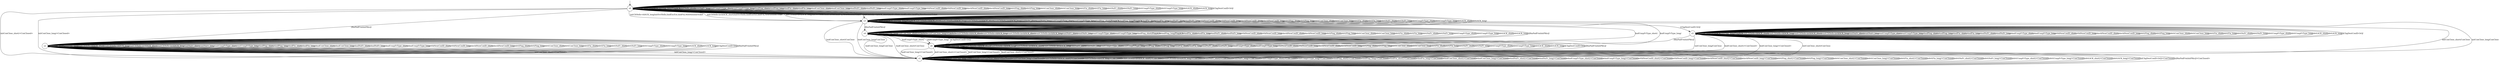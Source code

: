 digraph g {

s0 [shape="circle" label="s0"];
s1 [shape="circle" label="s1"];
s2 [shape="circle" label="s2"];
s3 [shape="circle" label="s3"];
s4 [shape="circle" label="s4"];
s5 [shape="circle" label="s5"];
s6 [shape="circle" label="s6"];
s0 -> s0 [label="initPing_short/PingACK "];
s0 -> s0 [label="initPing_long/PingACK "];
s0 -> s1 [label="initConClose_short/<ConClosed> "];
s0 -> s1 [label="initConClose_long/<ConClosed> "];
s0 -> s3 [label="initCltHello-vldACK_short/initSvrHello,hndEncExt,hndFin,NewSessionTicket "];
s0 -> s3 [label="initCltHello-vldACK_long/initSvrHello,hndEncExt,hndFin,NewSessionTicket "];
s0 -> s3 [label="initCltHello-invldACK_short/initSvrHello,hndEncExt,hndFin,NewSessionTicket "];
s0 -> s3 [label="initCltHello-invldACK_long/initSvrHello,hndEncExt,hndFin,NewSessionTicket "];
s0 -> s0 [label="initNoFr_short/ "];
s0 -> s0 [label="initNoFr_long/ "];
s0 -> s0 [label="initUnxpFrType_short/ "];
s0 -> s0 [label="initUnxpFrType_long/ "];
s0 -> s0 [label="hndPing_short/ "];
s0 -> s0 [label="hndPing_long/ "];
s0 -> s0 [label="hndFin_short/ "];
s0 -> s0 [label="hndFin_long/ "];
s0 -> s0 [label="hndConClose_short/ "];
s0 -> s0 [label="hndConClose_long/ "];
s0 -> s0 [label="hndNoFr_short/ "];
s0 -> s0 [label="hndNoFr_long/ "];
s0 -> s0 [label="hndUnxpFrType_short/ "];
s0 -> s0 [label="hndUnxpFrType_long/ "];
s0 -> s0 [label="VldNewConID_short/ "];
s0 -> s0 [label="VldNewConID_long/ "];
s0 -> s0 [label="InvldNewConID_short/ "];
s0 -> s0 [label="InvldNewConID_long/ "];
s0 -> s0 [label="0rttPing_short/ "];
s0 -> s0 [label="0rttPing_long/ "];
s0 -> s0 [label="0rttConClose_short/ "];
s0 -> s0 [label="0rttConClose_long/ "];
s0 -> s0 [label="0rttFin_short/ "];
s0 -> s0 [label="0rttFin_long/ "];
s0 -> s0 [label="0rttNoFr_short/ "];
s0 -> s0 [label="0rttNoFr_long/ "];
s0 -> s0 [label="0rttUnxpFrType_short/ "];
s0 -> s0 [label="0rttUnxpFrType_long/ "];
s0 -> s0 [label="0rttACK_short/ "];
s0 -> s0 [label="0rttACK_long/ "];
s0 -> s0 [label="[ChgDestConID-Ori]/ "];
s0 -> s2 [label="[RmPadFrmInitPkts]/ "];
s1 -> s1 [label="initPing_short/<ConClosed> "];
s1 -> s1 [label="initPing_long/<ConClosed> "];
s1 -> s1 [label="initConClose_short/<ConClosed> "];
s1 -> s1 [label="initConClose_long/<ConClosed> "];
s1 -> s1 [label="initCltHello-vldACK_short/<ConClosed> "];
s1 -> s1 [label="initCltHello-vldACK_long/<ConClosed> "];
s1 -> s1 [label="initCltHello-invldACK_short/<ConClosed> "];
s1 -> s1 [label="initCltHello-invldACK_long/<ConClosed> "];
s1 -> s1 [label="initNoFr_short/<ConClosed> "];
s1 -> s1 [label="initNoFr_long/<ConClosed> "];
s1 -> s1 [label="initUnxpFrType_short/<ConClosed> "];
s1 -> s1 [label="initUnxpFrType_long/<ConClosed> "];
s1 -> s1 [label="hndPing_short/<ConClosed> "];
s1 -> s1 [label="hndPing_long/<ConClosed> "];
s1 -> s1 [label="hndFin_short/<ConClosed> "];
s1 -> s1 [label="hndFin_long/<ConClosed> "];
s1 -> s1 [label="hndConClose_short/<ConClosed> "];
s1 -> s1 [label="hndConClose_long/<ConClosed> "];
s1 -> s1 [label="hndNoFr_short/<ConClosed> "];
s1 -> s1 [label="hndNoFr_long/<ConClosed> "];
s1 -> s1 [label="hndUnxpFrType_short/<ConClosed> "];
s1 -> s1 [label="hndUnxpFrType_long/<ConClosed> "];
s1 -> s1 [label="VldNewConID_short/<ConClosed> "];
s1 -> s1 [label="VldNewConID_long/<ConClosed> "];
s1 -> s1 [label="InvldNewConID_short/<ConClosed> "];
s1 -> s1 [label="InvldNewConID_long/<ConClosed> "];
s1 -> s1 [label="0rttPing_short/<ConClosed> "];
s1 -> s1 [label="0rttPing_long/<ConClosed> "];
s1 -> s1 [label="0rttConClose_short/<ConClosed> "];
s1 -> s1 [label="0rttConClose_long/<ConClosed> "];
s1 -> s1 [label="0rttFin_short/<ConClosed> "];
s1 -> s1 [label="0rttFin_long/<ConClosed> "];
s1 -> s1 [label="0rttNoFr_short/<ConClosed> "];
s1 -> s1 [label="0rttNoFr_long/<ConClosed> "];
s1 -> s1 [label="0rttUnxpFrType_short/<ConClosed> "];
s1 -> s1 [label="0rttUnxpFrType_long/<ConClosed> "];
s1 -> s1 [label="0rttACK_short/<ConClosed> "];
s1 -> s1 [label="0rttACK_long/<ConClosed> "];
s1 -> s1 [label="[ChgDestConID-Ori]/<ConClosed> "];
s1 -> s1 [label="[RmPadFrmInitPkts]/<ConClosed> "];
s2 -> s2 [label="initPing_short/ "];
s2 -> s2 [label="initPing_long/ "];
s2 -> s1 [label="initConClose_short/<ConClosed> "];
s2 -> s1 [label="initConClose_long/<ConClosed> "];
s2 -> s2 [label="initCltHello-vldACK_short/ "];
s2 -> s2 [label="initCltHello-vldACK_long/ "];
s2 -> s2 [label="initCltHello-invldACK_short/ "];
s2 -> s2 [label="initCltHello-invldACK_long/ "];
s2 -> s2 [label="initNoFr_short/ "];
s2 -> s2 [label="initNoFr_long/ "];
s2 -> s2 [label="initUnxpFrType_short/ "];
s2 -> s2 [label="initUnxpFrType_long/ "];
s2 -> s2 [label="hndPing_short/ "];
s2 -> s2 [label="hndPing_long/ "];
s2 -> s2 [label="hndFin_short/ "];
s2 -> s2 [label="hndFin_long/ "];
s2 -> s2 [label="hndConClose_short/ "];
s2 -> s2 [label="hndConClose_long/ "];
s2 -> s2 [label="hndNoFr_short/ "];
s2 -> s2 [label="hndNoFr_long/ "];
s2 -> s2 [label="hndUnxpFrType_short/ "];
s2 -> s2 [label="hndUnxpFrType_long/ "];
s2 -> s2 [label="VldNewConID_short/ "];
s2 -> s2 [label="VldNewConID_long/ "];
s2 -> s2 [label="InvldNewConID_short/ "];
s2 -> s2 [label="InvldNewConID_long/ "];
s2 -> s2 [label="0rttPing_short/ "];
s2 -> s2 [label="0rttPing_long/ "];
s2 -> s2 [label="0rttConClose_short/ "];
s2 -> s2 [label="0rttConClose_long/ "];
s2 -> s2 [label="0rttFin_short/ "];
s2 -> s2 [label="0rttFin_long/ "];
s2 -> s2 [label="0rttNoFr_short/ "];
s2 -> s2 [label="0rttNoFr_long/ "];
s2 -> s2 [label="0rttUnxpFrType_short/ "];
s2 -> s2 [label="0rttUnxpFrType_long/ "];
s2 -> s2 [label="0rttACK_short/ "];
s2 -> s2 [label="0rttACK_long/ "];
s2 -> s2 [label="[ChgDestConID-Ori]/ "];
s2 -> s2 [label="[RmPadFrmInitPkts]/ "];
s3 -> s3 [label="initPing_short/PingACK "];
s3 -> s3 [label="initPing_long/PingACK "];
s3 -> s1 [label="initConClose_short/ConClose "];
s3 -> s1 [label="initConClose_long/ConClose "];
s3 -> s3 [label="initCltHello-vldACK_short/ "];
s3 -> s3 [label="initCltHello-vldACK_long/ "];
s3 -> s3 [label="initCltHello-invldACK_short/ "];
s3 -> s3 [label="initCltHello-invldACK_long/ "];
s3 -> s3 [label="initNoFr_short/ "];
s3 -> s3 [label="initNoFr_long/ "];
s3 -> s3 [label="initUnxpFrType_short/ "];
s3 -> s3 [label="initUnxpFrType_long/ "];
s3 -> s3 [label="hndPing_short/PingACK "];
s3 -> s3 [label="hndPing_long/PingACK "];
s3 -> s3 [label="hndFin_short/ "];
s3 -> s3 [label="hndFin_long/ "];
s3 -> s1 [label="hndConClose_short/ConClose "];
s3 -> s1 [label="hndConClose_long/ConClose "];
s3 -> s3 [label="hndNoFr_short/ "];
s3 -> s3 [label="hndNoFr_long/ "];
s3 -> s6 [label="hndUnxpFrType_short/ "];
s3 -> s6 [label="hndUnxpFrType_long/ "];
s3 -> s3 [label="VldNewConID_short/ "];
s3 -> s3 [label="VldNewConID_long/ "];
s3 -> s3 [label="InvldNewConID_short/ "];
s3 -> s3 [label="InvldNewConID_long/ "];
s3 -> s3 [label="0rttPing_short/ "];
s3 -> s3 [label="0rttPing_long/ "];
s3 -> s3 [label="0rttConClose_short/ "];
s3 -> s3 [label="0rttConClose_long/ "];
s3 -> s3 [label="0rttFin_short/ "];
s3 -> s3 [label="0rttFin_long/ "];
s3 -> s3 [label="0rttNoFr_short/ "];
s3 -> s3 [label="0rttNoFr_long/ "];
s3 -> s3 [label="0rttUnxpFrType_short/ "];
s3 -> s3 [label="0rttUnxpFrType_long/ "];
s3 -> s3 [label="0rttACK_short/ "];
s3 -> s3 [label="0rttACK_long/ "];
s3 -> s5 [label="[ChgDestConID-Ori]/ "];
s3 -> s4 [label="[RmPadFrmInitPkts]/ "];
s4 -> s4 [label="initPing_short/ "];
s4 -> s4 [label="initPing_long/ "];
s4 -> s4 [label="initConClose_short/<ConAct> "];
s4 -> s4 [label="initConClose_long/<ConAct> "];
s4 -> s4 [label="initCltHello-vldACK_short/ "];
s4 -> s4 [label="initCltHello-vldACK_long/ "];
s4 -> s4 [label="initCltHello-invldACK_short/ "];
s4 -> s4 [label="initCltHello-invldACK_long/ "];
s4 -> s4 [label="initNoFr_short/ "];
s4 -> s4 [label="initNoFr_long/ "];
s4 -> s4 [label="initUnxpFrType_short/ "];
s4 -> s4 [label="initUnxpFrType_long/ "];
s4 -> s4 [label="hndPing_short/PingACK "];
s4 -> s4 [label="hndPing_long/PingACK "];
s4 -> s4 [label="hndFin_short/ "];
s4 -> s4 [label="hndFin_long/ "];
s4 -> s1 [label="hndConClose_short/ConClose "];
s4 -> s1 [label="hndConClose_long/ConClose "];
s4 -> s4 [label="hndNoFr_short/ "];
s4 -> s4 [label="hndNoFr_long/ "];
s4 -> s6 [label="hndUnxpFrType_short/ "];
s4 -> s6 [label="hndUnxpFrType_long/ "];
s4 -> s4 [label="VldNewConID_short/ "];
s4 -> s4 [label="VldNewConID_long/ "];
s4 -> s4 [label="InvldNewConID_short/ "];
s4 -> s4 [label="InvldNewConID_long/ "];
s4 -> s4 [label="0rttPing_short/ "];
s4 -> s4 [label="0rttPing_long/ "];
s4 -> s4 [label="0rttConClose_short/ "];
s4 -> s4 [label="0rttConClose_long/ "];
s4 -> s4 [label="0rttFin_short/ "];
s4 -> s4 [label="0rttFin_long/ "];
s4 -> s4 [label="0rttNoFr_short/ "];
s4 -> s4 [label="0rttNoFr_long/ "];
s4 -> s4 [label="0rttUnxpFrType_short/ "];
s4 -> s4 [label="0rttUnxpFrType_long/ "];
s4 -> s4 [label="0rttACK_short/ "];
s4 -> s4 [label="0rttACK_long/ "];
s4 -> s6 [label="[ChgDestConID-Ori]/ "];
s4 -> s4 [label="[RmPadFrmInitPkts]/ "];
s5 -> s5 [label="initPing_short/PingACK "];
s5 -> s5 [label="initPing_long/PingACK "];
s5 -> s1 [label="initConClose_short/ConClose "];
s5 -> s1 [label="initConClose_long/ConClose "];
s5 -> s5 [label="initCltHello-vldACK_short/ "];
s5 -> s5 [label="initCltHello-vldACK_long/ "];
s5 -> s5 [label="initCltHello-invldACK_short/ "];
s5 -> s5 [label="initCltHello-invldACK_long/ "];
s5 -> s5 [label="initNoFr_short/ "];
s5 -> s5 [label="initNoFr_long/ "];
s5 -> s5 [label="initUnxpFrType_short/ "];
s5 -> s5 [label="initUnxpFrType_long/ "];
s5 -> s5 [label="hndPing_short/ "];
s5 -> s5 [label="hndPing_long/ "];
s5 -> s5 [label="hndFin_short/ "];
s5 -> s5 [label="hndFin_long/ "];
s5 -> s1 [label="hndConClose_short/<ConClosed> "];
s5 -> s1 [label="hndConClose_long/<ConClosed> "];
s5 -> s5 [label="hndNoFr_short/ "];
s5 -> s5 [label="hndNoFr_long/ "];
s5 -> s5 [label="hndUnxpFrType_short/ "];
s5 -> s5 [label="hndUnxpFrType_long/ "];
s5 -> s5 [label="VldNewConID_short/ "];
s5 -> s5 [label="VldNewConID_long/ "];
s5 -> s5 [label="InvldNewConID_short/ "];
s5 -> s5 [label="InvldNewConID_long/ "];
s5 -> s5 [label="0rttPing_short/ "];
s5 -> s5 [label="0rttPing_long/ "];
s5 -> s5 [label="0rttConClose_short/ "];
s5 -> s5 [label="0rttConClose_long/ "];
s5 -> s5 [label="0rttFin_short/ "];
s5 -> s5 [label="0rttFin_long/ "];
s5 -> s5 [label="0rttNoFr_short/ "];
s5 -> s5 [label="0rttNoFr_long/ "];
s5 -> s5 [label="0rttUnxpFrType_short/ "];
s5 -> s5 [label="0rttUnxpFrType_long/ "];
s5 -> s5 [label="0rttACK_short/ "];
s5 -> s5 [label="0rttACK_long/ "];
s5 -> s5 [label="[ChgDestConID-Ori]/ "];
s5 -> s6 [label="[RmPadFrmInitPkts]/ "];
s6 -> s6 [label="initPing_short/ "];
s6 -> s6 [label="initPing_long/ "];
s6 -> s1 [label="initConClose_short/<ConClosed> "];
s6 -> s1 [label="initConClose_long/<ConClosed> "];
s6 -> s6 [label="initCltHello-vldACK_short/ "];
s6 -> s6 [label="initCltHello-vldACK_long/ "];
s6 -> s6 [label="initCltHello-invldACK_short/ "];
s6 -> s6 [label="initCltHello-invldACK_long/ "];
s6 -> s6 [label="initNoFr_short/ "];
s6 -> s6 [label="initNoFr_long/ "];
s6 -> s6 [label="initUnxpFrType_short/ "];
s6 -> s6 [label="initUnxpFrType_long/ "];
s6 -> s6 [label="hndPing_short/ "];
s6 -> s6 [label="hndPing_long/ "];
s6 -> s6 [label="hndFin_short/ "];
s6 -> s6 [label="hndFin_long/ "];
s6 -> s1 [label="hndConClose_short/<ConClosed> "];
s6 -> s1 [label="hndConClose_long/<ConClosed> "];
s6 -> s6 [label="hndNoFr_short/ "];
s6 -> s6 [label="hndNoFr_long/ "];
s6 -> s6 [label="hndUnxpFrType_short/ "];
s6 -> s6 [label="hndUnxpFrType_long/ "];
s6 -> s6 [label="VldNewConID_short/ "];
s6 -> s6 [label="VldNewConID_long/ "];
s6 -> s6 [label="InvldNewConID_short/ "];
s6 -> s6 [label="InvldNewConID_long/ "];
s6 -> s6 [label="0rttPing_short/ "];
s6 -> s6 [label="0rttPing_long/ "];
s6 -> s6 [label="0rttConClose_short/ "];
s6 -> s6 [label="0rttConClose_long/ "];
s6 -> s6 [label="0rttFin_short/ "];
s6 -> s6 [label="0rttFin_long/ "];
s6 -> s6 [label="0rttNoFr_short/ "];
s6 -> s6 [label="0rttNoFr_long/ "];
s6 -> s6 [label="0rttUnxpFrType_short/ "];
s6 -> s6 [label="0rttUnxpFrType_long/ "];
s6 -> s6 [label="0rttACK_short/ "];
s6 -> s6 [label="0rttACK_long/ "];
s6 -> s6 [label="[ChgDestConID-Ori]/ "];
s6 -> s6 [label="[RmPadFrmInitPkts]/ "];

__start0 [label="" shape="none" width="0" height="0"];
__start0 -> s0;

}
